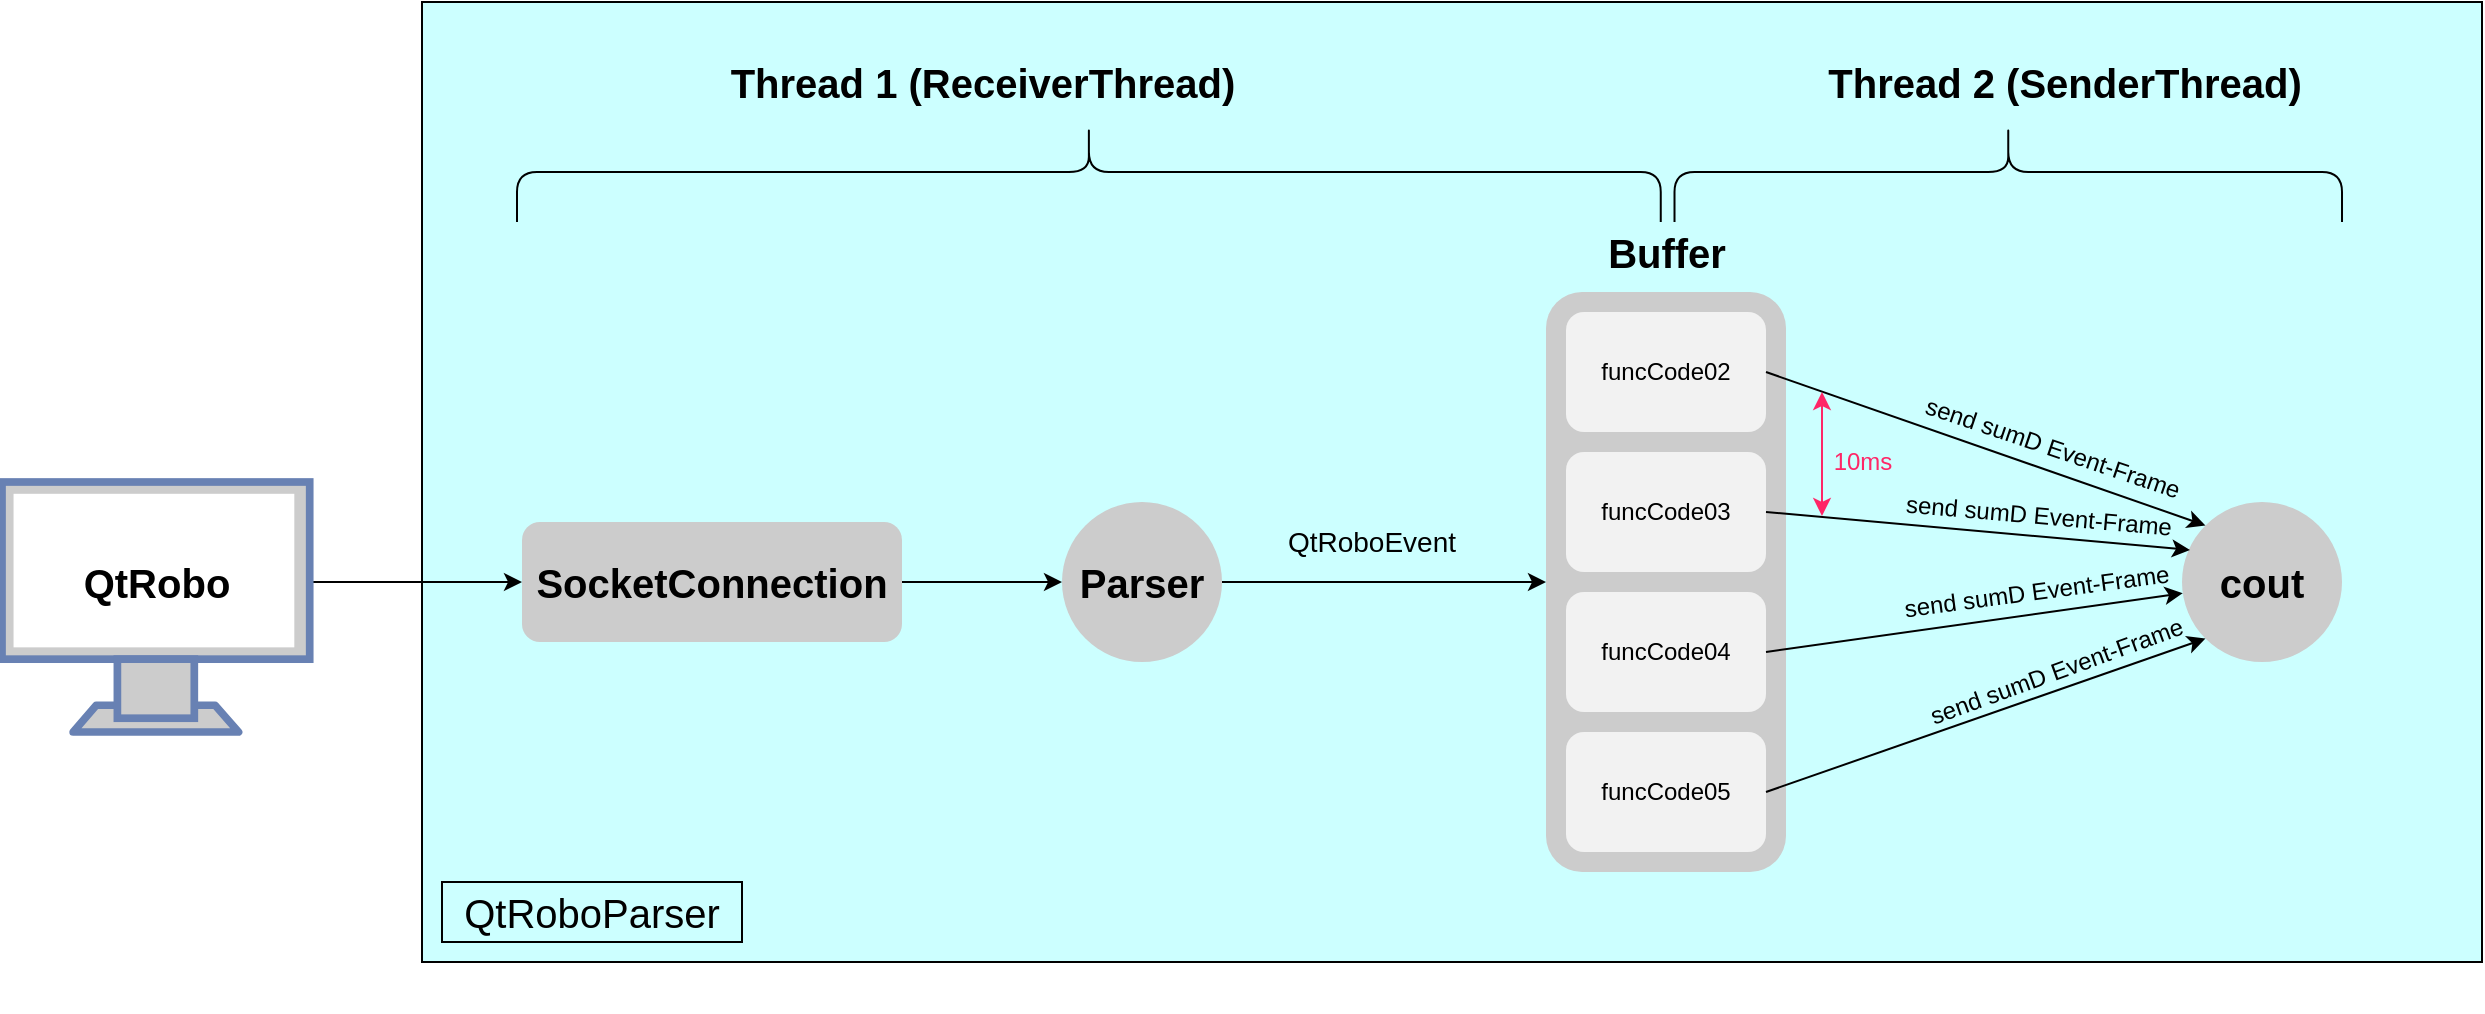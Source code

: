 <mxfile version="16.1.2" type="device" pages="3"><diagram id="GpyqpOE1CiKmcQgcg2QM" name="Applikation"><mxGraphModel dx="3096" dy="1402" grid="1" gridSize="10" guides="1" tooltips="1" connect="1" arrows="1" fold="1" page="1" pageScale="1" pageWidth="827" pageHeight="1169" math="0" shadow="0"><root><mxCell id="0"/><mxCell id="1" parent="0"/><mxCell id="UPy9TtSyv0-ti5ENPkmL-7" value="" style="rounded=0;whiteSpace=wrap;html=1;fontSize=20;fillColor=#CCFFFF;" vertex="1" parent="1"><mxGeometry x="-210" y="100" width="1030" height="480" as="geometry"/></mxCell><mxCell id="ZqQFkzcSY11ek0pKUMkQ-8" value="" style="group" parent="1" vertex="1" connectable="0"><mxGeometry x="352" y="245" width="120" height="360" as="geometry"/></mxCell><mxCell id="ZqQFkzcSY11ek0pKUMkQ-2" value="" style="rounded=1;whiteSpace=wrap;html=1;fontColor=#333333;strokeColor=none;fillColor=#CCCCCC;" parent="ZqQFkzcSY11ek0pKUMkQ-8" vertex="1"><mxGeometry width="120" height="290" as="geometry"/></mxCell><mxCell id="ZqQFkzcSY11ek0pKUMkQ-3" value="funcCode02" style="rounded=1;whiteSpace=wrap;html=1;strokeColor=none;fillColor=#F2F2F2;" parent="ZqQFkzcSY11ek0pKUMkQ-8" vertex="1"><mxGeometry x="10" y="10" width="100" height="60" as="geometry"/></mxCell><mxCell id="ZqQFkzcSY11ek0pKUMkQ-4" value="&lt;span&gt;funcCode03&lt;/span&gt;" style="rounded=1;whiteSpace=wrap;html=1;strokeColor=none;fillColor=#F2F2F2;" parent="ZqQFkzcSY11ek0pKUMkQ-8" vertex="1"><mxGeometry x="10" y="80" width="100" height="60" as="geometry"/></mxCell><mxCell id="ZqQFkzcSY11ek0pKUMkQ-5" value="&lt;span&gt;funcCode04&lt;/span&gt;" style="rounded=1;whiteSpace=wrap;html=1;strokeColor=none;fillColor=#F2F2F2;" parent="ZqQFkzcSY11ek0pKUMkQ-8" vertex="1"><mxGeometry x="10" y="150" width="100" height="60" as="geometry"/></mxCell><mxCell id="ZqQFkzcSY11ek0pKUMkQ-6" value="&lt;span&gt;funcCode05&lt;/span&gt;" style="rounded=1;whiteSpace=wrap;html=1;strokeColor=none;fillColor=#F2F2F2;" parent="ZqQFkzcSY11ek0pKUMkQ-8" vertex="1"><mxGeometry x="10" y="220" width="100" height="60" as="geometry"/></mxCell><mxCell id="ZqQFkzcSY11ek0pKUMkQ-9" value="&lt;b&gt;&lt;font style=&quot;font-size: 20px&quot;&gt;Buffer&lt;/font&gt;&lt;/b&gt;" style="text;html=1;align=center;verticalAlign=middle;resizable=0;points=[];autosize=1;" parent="1" vertex="1"><mxGeometry x="377" y="215" width="70" height="20" as="geometry"/></mxCell><mxCell id="ZqQFkzcSY11ek0pKUMkQ-27" style="edgeStyle=none;rounded=0;orthogonalLoop=1;jettySize=auto;html=1;exitX=1;exitY=0.5;exitDx=0;exitDy=0;entryX=0;entryY=0.5;entryDx=0;entryDy=0;" parent="1" source="ZqQFkzcSY11ek0pKUMkQ-10" target="ZqQFkzcSY11ek0pKUMkQ-2" edge="1"><mxGeometry relative="1" as="geometry"/></mxCell><mxCell id="ZqQFkzcSY11ek0pKUMkQ-10" value="&lt;b&gt;&lt;font style=&quot;font-size: 20px&quot;&gt;Parser&lt;/font&gt;&lt;/b&gt;" style="ellipse;whiteSpace=wrap;html=1;aspect=fixed;strokeColor=none;fillColor=#CCCCCC;" parent="1" vertex="1"><mxGeometry x="110" y="350" width="80" height="80" as="geometry"/></mxCell><mxCell id="ZqQFkzcSY11ek0pKUMkQ-13" style="edgeStyle=orthogonalEdgeStyle;rounded=0;orthogonalLoop=1;jettySize=auto;html=1;exitX=1;exitY=0.5;exitDx=0;exitDy=0;exitPerimeter=0;entryX=0;entryY=0.5;entryDx=0;entryDy=0;" parent="1" source="ZqQFkzcSY11ek0pKUMkQ-11" target="UPy9TtSyv0-ti5ENPkmL-5" edge="1"><mxGeometry relative="1" as="geometry"><Array as="points"><mxPoint x="-170" y="390"/><mxPoint x="-170" y="390"/></Array></mxGeometry></mxCell><mxCell id="ZqQFkzcSY11ek0pKUMkQ-11" value="" style="fontColor=#0066CC;verticalAlign=top;verticalLabelPosition=bottom;labelPosition=center;align=center;html=1;outlineConnect=0;fillColor=#CCCCCC;strokeColor=#6881B3;gradientColor=none;gradientDirection=north;strokeWidth=2;shape=mxgraph.networks.monitor;" parent="1" vertex="1"><mxGeometry x="-420" y="340" width="153.85" height="125" as="geometry"/></mxCell><mxCell id="ZqQFkzcSY11ek0pKUMkQ-12" value="&lt;font style=&quot;font-size: 20px&quot;&gt;&lt;b&gt;QtRobo&lt;/b&gt;&lt;/font&gt;" style="text;html=1;align=center;verticalAlign=middle;resizable=0;points=[];autosize=1;" parent="1" vertex="1"><mxGeometry x="-388.08" y="380" width="90" height="20" as="geometry"/></mxCell><mxCell id="ZqQFkzcSY11ek0pKUMkQ-15" value="&lt;font style=&quot;font-size: 14px&quot;&gt;QtRoboEvent&lt;/font&gt;" style="text;html=1;strokeColor=none;fillColor=none;align=center;verticalAlign=middle;whiteSpace=wrap;rounded=0;" parent="1" vertex="1"><mxGeometry x="220" y="360" width="90" height="20" as="geometry"/></mxCell><mxCell id="ZqQFkzcSY11ek0pKUMkQ-16" value="&lt;b&gt;&lt;font style=&quot;font-size: 20px&quot;&gt;cout&lt;/font&gt;&lt;/b&gt;" style="ellipse;whiteSpace=wrap;html=1;aspect=fixed;strokeColor=none;fillColor=#CCCCCC;" parent="1" vertex="1"><mxGeometry x="670" y="350" width="80" height="80" as="geometry"/></mxCell><mxCell id="ZqQFkzcSY11ek0pKUMkQ-18" style="rounded=0;orthogonalLoop=1;jettySize=auto;html=1;exitX=1;exitY=0.5;exitDx=0;exitDy=0;entryX=0.05;entryY=0.3;entryDx=0;entryDy=0;entryPerimeter=0;" parent="1" source="ZqQFkzcSY11ek0pKUMkQ-4" target="ZqQFkzcSY11ek0pKUMkQ-16" edge="1"><mxGeometry relative="1" as="geometry"/></mxCell><mxCell id="ZqQFkzcSY11ek0pKUMkQ-19" style="edgeStyle=none;rounded=0;orthogonalLoop=1;jettySize=auto;html=1;exitX=1;exitY=0.5;exitDx=0;exitDy=0;" parent="1" source="ZqQFkzcSY11ek0pKUMkQ-5" target="ZqQFkzcSY11ek0pKUMkQ-16" edge="1"><mxGeometry relative="1" as="geometry"/></mxCell><mxCell id="ZqQFkzcSY11ek0pKUMkQ-20" style="edgeStyle=none;rounded=0;orthogonalLoop=1;jettySize=auto;html=1;exitX=1;exitY=0.5;exitDx=0;exitDy=0;entryX=0;entryY=1;entryDx=0;entryDy=0;" parent="1" source="ZqQFkzcSY11ek0pKUMkQ-6" target="ZqQFkzcSY11ek0pKUMkQ-16" edge="1"><mxGeometry relative="1" as="geometry"/></mxCell><mxCell id="ZqQFkzcSY11ek0pKUMkQ-22" style="edgeStyle=none;rounded=0;orthogonalLoop=1;jettySize=auto;html=1;exitX=1;exitY=0.5;exitDx=0;exitDy=0;entryX=0;entryY=0;entryDx=0;entryDy=0;" parent="1" source="ZqQFkzcSY11ek0pKUMkQ-3" target="ZqQFkzcSY11ek0pKUMkQ-16" edge="1"><mxGeometry relative="1" as="geometry"/></mxCell><mxCell id="ZqQFkzcSY11ek0pKUMkQ-23" value="send sumD Event-Frame" style="text;html=1;align=center;verticalAlign=middle;resizable=0;points=[];autosize=1;rotation=18.7;" parent="1" vertex="1"><mxGeometry x="530" y="313" width="150" height="20" as="geometry"/></mxCell><mxCell id="ZqQFkzcSY11ek0pKUMkQ-24" value="send sumD Event-Frame" style="text;html=1;align=center;verticalAlign=middle;resizable=0;points=[];autosize=1;rotation=5;" parent="1" vertex="1"><mxGeometry x="523" y="347" width="150" height="20" as="geometry"/></mxCell><mxCell id="ZqQFkzcSY11ek0pKUMkQ-25" value="send sumD Event-Frame" style="text;html=1;align=center;verticalAlign=middle;resizable=0;points=[];autosize=1;rotation=-7.6;" parent="1" vertex="1"><mxGeometry x="522" y="385" width="150" height="20" as="geometry"/></mxCell><mxCell id="ZqQFkzcSY11ek0pKUMkQ-26" value="send sumD Event-Frame" style="text;html=1;align=center;verticalAlign=middle;resizable=0;points=[];autosize=1;rotation=-20;" parent="1" vertex="1"><mxGeometry x="532" y="425" width="150" height="20" as="geometry"/></mxCell><mxCell id="ZqQFkzcSY11ek0pKUMkQ-35" value="" style="endArrow=classic;startArrow=classic;html=1;strokeColor=#FF2667;" parent="1" edge="1"><mxGeometry width="50" height="50" relative="1" as="geometry"><mxPoint x="490" y="357" as="sourcePoint"/><mxPoint x="490" y="295" as="targetPoint"/></mxGeometry></mxCell><mxCell id="ZqQFkzcSY11ek0pKUMkQ-36" value="&lt;font color=&quot;#ff2667&quot;&gt;10ms&lt;/font&gt;" style="text;html=1;align=center;verticalAlign=middle;resizable=0;points=[];autosize=1;" parent="1" vertex="1"><mxGeometry x="490" y="320" width="40" height="20" as="geometry"/></mxCell><mxCell id="ZqQFkzcSY11ek0pKUMkQ-37" value="" style="shape=curlyBracket;whiteSpace=wrap;html=1;rounded=1;fillColor=#CCCCCC;rotation=90;size=0.5;" parent="1" vertex="1"><mxGeometry x="98.44" y="-100.94" width="50" height="571.88" as="geometry"/></mxCell><mxCell id="ZqQFkzcSY11ek0pKUMkQ-38" value="" style="shape=curlyBracket;whiteSpace=wrap;html=1;rounded=1;fillColor=#CCCCCC;rotation=90;size=0.5;" parent="1" vertex="1"><mxGeometry x="558.13" y="18.13" width="50" height="333.75" as="geometry"/></mxCell><mxCell id="ZqQFkzcSY11ek0pKUMkQ-39" value="&lt;b&gt;&lt;font style=&quot;font-size: 20px&quot;&gt;Thread 1 (ReceiverThread)&lt;/font&gt;&lt;/b&gt;" style="text;html=1;align=center;verticalAlign=middle;resizable=0;points=[];autosize=1;" parent="1" vertex="1"><mxGeometry x="-65" y="130" width="270" height="20" as="geometry"/></mxCell><mxCell id="ZqQFkzcSY11ek0pKUMkQ-40" value="&lt;b&gt;&lt;font style=&quot;font-size: 20px&quot;&gt;Thread 2 (SenderThread)&lt;/font&gt;&lt;/b&gt;" style="text;html=1;align=center;verticalAlign=middle;resizable=0;points=[];autosize=1;" parent="1" vertex="1"><mxGeometry x="486.25" y="130" width="250" height="20" as="geometry"/></mxCell><mxCell id="UPy9TtSyv0-ti5ENPkmL-6" style="edgeStyle=orthogonalEdgeStyle;rounded=0;orthogonalLoop=1;jettySize=auto;html=1;entryX=0;entryY=0.5;entryDx=0;entryDy=0;fontSize=20;" edge="1" parent="1" source="UPy9TtSyv0-ti5ENPkmL-5" target="ZqQFkzcSY11ek0pKUMkQ-10"><mxGeometry relative="1" as="geometry"/></mxCell><mxCell id="UPy9TtSyv0-ti5ENPkmL-5" value="&lt;font style=&quot;font-size: 20px&quot;&gt;&lt;b&gt;SocketConnection&lt;/b&gt;&lt;/font&gt;" style="rounded=1;whiteSpace=wrap;html=1;fillColor=#CCCCCC;strokeColor=none;" vertex="1" parent="1"><mxGeometry x="-160" y="360" width="190" height="60" as="geometry"/></mxCell><mxCell id="UPy9TtSyv0-ti5ENPkmL-8" value="QtRoboParser" style="text;html=1;strokeColor=default;fillColor=none;align=center;verticalAlign=middle;whiteSpace=wrap;rounded=0;fontSize=20;" vertex="1" parent="1"><mxGeometry x="-200" y="540" width="150" height="30" as="geometry"/></mxCell></root></mxGraphModel></diagram><diagram id="9b84P0Zmic0kcSHFBC6Y" name="Buffer Indizes"><mxGraphModel dx="1248" dy="771" grid="1" gridSize="10" guides="1" tooltips="1" connect="1" arrows="1" fold="1" page="1" pageScale="1" pageWidth="827" pageHeight="1169" math="0" shadow="0"><root><mxCell id="QDGRUloOmKOLsGXRgXxx-0"/><mxCell id="QDGRUloOmKOLsGXRgXxx-1" parent="QDGRUloOmKOLsGXRgXxx-0"/><mxCell id="M0dbXhW_CV9tlWp8hWB5-0" value="" style="group" vertex="1" connectable="0" parent="QDGRUloOmKOLsGXRgXxx-1"><mxGeometry x="530" y="370" width="120" height="360" as="geometry"/></mxCell><mxCell id="M0dbXhW_CV9tlWp8hWB5-1" value="" style="rounded=1;whiteSpace=wrap;html=1;fontColor=#333333;strokeColor=none;fillColor=#CCCCCC;" vertex="1" parent="M0dbXhW_CV9tlWp8hWB5-0"><mxGeometry width="120" height="290" as="geometry"/></mxCell><mxCell id="M0dbXhW_CV9tlWp8hWB5-2" value="0&lt;br&gt;...&lt;br&gt;31" style="rounded=1;whiteSpace=wrap;html=1;strokeColor=none;fillColor=#F2F2F2;" vertex="1" parent="M0dbXhW_CV9tlWp8hWB5-0"><mxGeometry x="10" y="10" width="100" height="60" as="geometry"/></mxCell><mxCell id="M0dbXhW_CV9tlWp8hWB5-3" value="&lt;span&gt;0&lt;br&gt;...&lt;br&gt;31&lt;br&gt;&lt;/span&gt;" style="rounded=1;whiteSpace=wrap;html=1;strokeColor=none;fillColor=#F2F2F2;" vertex="1" parent="M0dbXhW_CV9tlWp8hWB5-0"><mxGeometry x="10" y="80" width="100" height="60" as="geometry"/></mxCell><mxCell id="M0dbXhW_CV9tlWp8hWB5-4" value="0&lt;br&gt;...&lt;br&gt;31" style="rounded=1;whiteSpace=wrap;html=1;strokeColor=none;fillColor=#F2F2F2;" vertex="1" parent="M0dbXhW_CV9tlWp8hWB5-0"><mxGeometry x="10" y="150" width="100" height="60" as="geometry"/></mxCell><mxCell id="M0dbXhW_CV9tlWp8hWB5-5" value="0&lt;br&gt;...&lt;br&gt;31" style="rounded=1;whiteSpace=wrap;html=1;strokeColor=none;fillColor=#F2F2F2;" vertex="1" parent="M0dbXhW_CV9tlWp8hWB5-0"><mxGeometry x="10" y="220" width="100" height="60" as="geometry"/></mxCell><mxCell id="M0dbXhW_CV9tlWp8hWB5-6" value="&lt;b&gt;&lt;font style=&quot;font-size: 20px&quot;&gt;Buffer&lt;/font&gt;&lt;/b&gt;" style="text;html=1;align=center;verticalAlign=middle;resizable=0;points=[];autosize=1;" vertex="1" parent="QDGRUloOmKOLsGXRgXxx-1"><mxGeometry x="555" y="340" width="70" height="20" as="geometry"/></mxCell><mxCell id="M0dbXhW_CV9tlWp8hWB5-7" style="edgeStyle=orthogonalEdgeStyle;rounded=0;orthogonalLoop=1;jettySize=auto;html=1;entryX=0;entryY=0.25;entryDx=0;entryDy=0;fontSize=20;" edge="1" parent="QDGRUloOmKOLsGXRgXxx-1" source="M0dbXhW_CV9tlWp8hWB5-8" target="M0dbXhW_CV9tlWp8hWB5-5"><mxGeometry relative="1" as="geometry"><mxPoint x="530" y="575.0" as="targetPoint"/></mxGeometry></mxCell><mxCell id="M0dbXhW_CV9tlWp8hWB5-8" value="QtRoboEvent &lt;br&gt;{type: binary}&lt;br&gt;{channel: 36}" style="text;html=1;strokeColor=default;fillColor=none;align=center;verticalAlign=middle;whiteSpace=wrap;rounded=0;fontSize=20;" vertex="1" parent="QDGRUloOmKOLsGXRgXxx-1"><mxGeometry x="328.44" y="570" width="151.56" height="70" as="geometry"/></mxCell><mxCell id="M0dbXhW_CV9tlWp8hWB5-9" style="edgeStyle=orthogonalEdgeStyle;rounded=0;orthogonalLoop=1;jettySize=auto;html=1;fontSize=20;entryX=0;entryY=0.75;entryDx=0;entryDy=0;" edge="1" parent="QDGRUloOmKOLsGXRgXxx-1" source="M0dbXhW_CV9tlWp8hWB5-10" target="M0dbXhW_CV9tlWp8hWB5-3"><mxGeometry relative="1" as="geometry"><mxPoint x="520" y="450" as="targetPoint"/></mxGeometry></mxCell><mxCell id="M0dbXhW_CV9tlWp8hWB5-10" value="QtRoboEvent &lt;br&gt;{type: prop}&lt;br&gt;{channel: 28}" style="text;html=1;strokeColor=default;fillColor=none;align=center;verticalAlign=middle;whiteSpace=wrap;rounded=0;fontSize=20;" vertex="1" parent="QDGRUloOmKOLsGXRgXxx-1"><mxGeometry x="328.44" y="460" width="151.56" height="70" as="geometry"/></mxCell><mxCell id="M0dbXhW_CV9tlWp8hWB5-11" style="edgeStyle=orthogonalEdgeStyle;rounded=0;orthogonalLoop=1;jettySize=auto;html=1;fontSize=20;" edge="1" parent="QDGRUloOmKOLsGXRgXxx-1" source="M0dbXhW_CV9tlWp8hWB5-12"><mxGeometry relative="1" as="geometry"><mxPoint x="440" y="405" as="targetPoint"/></mxGeometry></mxCell><mxCell id="M0dbXhW_CV9tlWp8hWB5-12" value="QtRoboEvent &lt;br&gt;{type: prop}&lt;br&gt;{channel: 55}" style="text;html=1;strokeColor=default;fillColor=none;align=center;verticalAlign=middle;whiteSpace=wrap;rounded=0;fontSize=20;" vertex="1" parent="QDGRUloOmKOLsGXRgXxx-1"><mxGeometry x="260" y="370" width="151.56" height="70" as="geometry"/></mxCell><mxCell id="M0dbXhW_CV9tlWp8hWB5-13" value="" style="verticalLabelPosition=bottom;verticalAlign=top;html=1;shape=mxgraph.basic.x;fontSize=20;strokeColor=none;fillColor=#CC0000;" vertex="1" parent="QDGRUloOmKOLsGXRgXxx-1"><mxGeometry x="445" y="390" width="35" height="30" as="geometry"/></mxCell></root></mxGraphModel></diagram><diagram id="nnyvxGL01NppRCeKjW2h" name="Klassendiagramm"><mxGraphModel dx="3120" dy="3097" grid="1" gridSize="10" guides="1" tooltips="1" connect="1" arrows="1" fold="1" page="1" pageScale="1" pageWidth="827" pageHeight="1169" math="0" shadow="0"><root><mxCell id="8i-ezxcOwJY8Oeze1DtG-0"/><mxCell id="8i-ezxcOwJY8Oeze1DtG-1" parent="8i-ezxcOwJY8Oeze1DtG-0"/><mxCell id="8i-ezxcOwJY8Oeze1DtG-2" style="edgeStyle=orthogonalEdgeStyle;rounded=0;orthogonalLoop=1;jettySize=auto;html=1;entryX=1;entryY=0.5;entryDx=0;entryDy=0;startArrow=none;startFill=0;endArrow=classic;endFill=1;strokeWidth=1;" edge="1" parent="8i-ezxcOwJY8Oeze1DtG-1" source="8i-ezxcOwJY8Oeze1DtG-6" target="8i-ezxcOwJY8Oeze1DtG-83"><mxGeometry relative="1" as="geometry"/></mxCell><mxCell id="8i-ezxcOwJY8Oeze1DtG-3" style="edgeStyle=orthogonalEdgeStyle;rounded=0;orthogonalLoop=1;jettySize=auto;html=1;exitX=0.25;exitY=0;exitDx=0;exitDy=0;entryX=0.5;entryY=0;entryDx=0;entryDy=0;startArrow=none;startFill=0;endArrow=classic;endFill=1;strokeWidth=1;" edge="1" parent="8i-ezxcOwJY8Oeze1DtG-1" source="8i-ezxcOwJY8Oeze1DtG-6" target="8i-ezxcOwJY8Oeze1DtG-39"><mxGeometry relative="1" as="geometry"/></mxCell><mxCell id="8i-ezxcOwJY8Oeze1DtG-4" style="edgeStyle=orthogonalEdgeStyle;rounded=0;orthogonalLoop=1;jettySize=auto;html=1;entryX=1;entryY=0.5;entryDx=0;entryDy=0;startArrow=none;startFill=0;endArrow=classic;endFill=1;strokeWidth=1;" edge="1" parent="8i-ezxcOwJY8Oeze1DtG-1" source="8i-ezxcOwJY8Oeze1DtG-6" target="8i-ezxcOwJY8Oeze1DtG-27"><mxGeometry relative="1" as="geometry"/></mxCell><mxCell id="8i-ezxcOwJY8Oeze1DtG-5" style="edgeStyle=orthogonalEdgeStyle;rounded=0;orthogonalLoop=1;jettySize=auto;html=1;startArrow=none;startFill=0;endArrow=classic;endFill=1;strokeWidth=1;" edge="1" parent="8i-ezxcOwJY8Oeze1DtG-1" source="8i-ezxcOwJY8Oeze1DtG-6"><mxGeometry relative="1" as="geometry"><mxPoint x="716" y="530.0" as="targetPoint"/><Array as="points"><mxPoint x="1660" y="220"/><mxPoint x="716" y="220"/></Array></mxGeometry></mxCell><mxCell id="8i-ezxcOwJY8Oeze1DtG-6" value="Main" style="swimlane;fontStyle=1;align=center;verticalAlign=top;childLayout=stackLayout;horizontal=1;startSize=26;horizontalStack=0;resizeParent=1;resizeParentMax=0;resizeLast=0;collapsible=1;marginBottom=0;" vertex="1" parent="8i-ezxcOwJY8Oeze1DtG-1"><mxGeometry x="1580" y="350" width="160" height="112" as="geometry"/></mxCell><mxCell id="8i-ezxcOwJY8Oeze1DtG-7" value="notTerminated : bool" style="text;strokeColor=none;fillColor=none;align=left;verticalAlign=top;spacingLeft=4;spacingRight=4;overflow=hidden;rotatable=0;points=[[0,0.5],[1,0.5]];portConstraint=eastwest;" vertex="1" parent="8i-ezxcOwJY8Oeze1DtG-6"><mxGeometry y="26" width="160" height="26" as="geometry"/></mxCell><mxCell id="8i-ezxcOwJY8Oeze1DtG-8" value="" style="line;strokeWidth=1;fillColor=none;align=left;verticalAlign=middle;spacingTop=-1;spacingLeft=3;spacingRight=3;rotatable=0;labelPosition=right;points=[];portConstraint=eastwest;" vertex="1" parent="8i-ezxcOwJY8Oeze1DtG-6"><mxGeometry y="52" width="160" height="8" as="geometry"/></mxCell><mxCell id="8i-ezxcOwJY8Oeze1DtG-9" value="signalHandler() : void" style="text;strokeColor=none;fillColor=none;align=left;verticalAlign=top;spacingLeft=4;spacingRight=4;overflow=hidden;rotatable=0;points=[[0,0.5],[1,0.5]];portConstraint=eastwest;" vertex="1" parent="8i-ezxcOwJY8Oeze1DtG-6"><mxGeometry y="60" width="160" height="26" as="geometry"/></mxCell><mxCell id="8i-ezxcOwJY8Oeze1DtG-10" value="main() : int" style="text;strokeColor=none;fillColor=none;align=left;verticalAlign=top;spacingLeft=4;spacingRight=4;overflow=hidden;rotatable=0;points=[[0,0.5],[1,0.5]];portConstraint=eastwest;" vertex="1" parent="8i-ezxcOwJY8Oeze1DtG-6"><mxGeometry y="86" width="160" height="26" as="geometry"/></mxCell><mxCell id="8i-ezxcOwJY8Oeze1DtG-11" style="edgeStyle=orthogonalEdgeStyle;rounded=0;orthogonalLoop=1;jettySize=auto;html=1;entryX=0.5;entryY=1;entryDx=0;entryDy=0;entryPerimeter=0;startArrow=none;startFill=0;endArrow=diamondThin;endFill=0;strokeWidth=1;" edge="1" parent="8i-ezxcOwJY8Oeze1DtG-1" source="8i-ezxcOwJY8Oeze1DtG-12" target="8i-ezxcOwJY8Oeze1DtG-62"><mxGeometry relative="1" as="geometry"/></mxCell><mxCell id="8i-ezxcOwJY8Oeze1DtG-12" value="Buffer" style="swimlane;fontStyle=1;align=center;verticalAlign=top;childLayout=stackLayout;horizontal=1;startSize=26;horizontalStack=0;resizeParent=1;resizeParentMax=0;resizeLast=0;collapsible=1;marginBottom=0;" vertex="1" parent="8i-ezxcOwJY8Oeze1DtG-1"><mxGeometry x="190" y="860" width="270" height="450" as="geometry"><mxRectangle x="80" y="340" width="80" height="30" as="alternateBounds"/></mxGeometry></mxCell><mxCell id="8i-ezxcOwJY8Oeze1DtG-13" value="" style="line;strokeWidth=1;fillColor=none;align=left;verticalAlign=middle;spacingTop=-1;spacingLeft=3;spacingRight=3;rotatable=0;labelPosition=right;points=[];portConstraint=eastwest;" vertex="1" parent="8i-ezxcOwJY8Oeze1DtG-12"><mxGeometry y="26" width="270" height="8" as="geometry"/></mxCell><mxCell id="8i-ezxcOwJY8Oeze1DtG-14" value="funcCode02() : std::array&lt; uint8_t, 32 &gt;" style="text;strokeColor=none;fillColor=none;align=left;verticalAlign=top;spacingLeft=4;spacingRight=4;overflow=hidden;rotatable=0;points=[[0,0.5],[1,0.5]];portConstraint=eastwest;" vertex="1" parent="8i-ezxcOwJY8Oeze1DtG-12"><mxGeometry y="34" width="270" height="26" as="geometry"/></mxCell><mxCell id="8i-ezxcOwJY8Oeze1DtG-15" value="funcCode03() : std::array&lt; uint8_t, 32 &gt;" style="text;strokeColor=none;fillColor=none;align=left;verticalAlign=top;spacingLeft=4;spacingRight=4;overflow=hidden;rotatable=0;points=[[0,0.5],[1,0.5]];portConstraint=eastwest;" vertex="1" parent="8i-ezxcOwJY8Oeze1DtG-12"><mxGeometry y="60" width="270" height="26" as="geometry"/></mxCell><mxCell id="8i-ezxcOwJY8Oeze1DtG-16" value="funcCode04() : std::array&lt; uint8_t, 32 &gt;" style="text;strokeColor=none;fillColor=none;align=left;verticalAlign=top;spacingLeft=4;spacingRight=4;overflow=hidden;rotatable=0;points=[[0,0.5],[1,0.5]];portConstraint=eastwest;" vertex="1" parent="8i-ezxcOwJY8Oeze1DtG-12"><mxGeometry y="86" width="270" height="26" as="geometry"/></mxCell><mxCell id="8i-ezxcOwJY8Oeze1DtG-17" value="funcCode05() : std::array&lt; uint8_t, 32 &gt;" style="text;strokeColor=none;fillColor=none;align=left;verticalAlign=top;spacingLeft=4;spacingRight=4;overflow=hidden;rotatable=0;points=[[0,0.5],[1,0.5]];portConstraint=eastwest;" vertex="1" parent="8i-ezxcOwJY8Oeze1DtG-12"><mxGeometry y="112" width="270" height="26" as="geometry"/></mxCell><mxCell id="8i-ezxcOwJY8Oeze1DtG-18" value="m_modes() : Modes" style="text;strokeColor=none;fillColor=none;align=left;verticalAlign=top;spacingLeft=4;spacingRight=4;overflow=hidden;rotatable=0;points=[[0,0.5],[1,0.5]];portConstraint=eastwest;" vertex="1" parent="8i-ezxcOwJY8Oeze1DtG-12"><mxGeometry y="138" width="270" height="26" as="geometry"/></mxCell><mxCell id="8i-ezxcOwJY8Oeze1DtG-19" value="mutex_func02() : std::mutex" style="text;strokeColor=none;fillColor=none;align=left;verticalAlign=top;spacingLeft=4;spacingRight=4;overflow=hidden;rotatable=0;points=[[0,0.5],[1,0.5]];portConstraint=eastwest;" vertex="1" parent="8i-ezxcOwJY8Oeze1DtG-12"><mxGeometry y="164" width="270" height="26" as="geometry"/></mxCell><mxCell id="8i-ezxcOwJY8Oeze1DtG-20" value="mutex_func03() : std::mutex" style="text;strokeColor=none;fillColor=none;align=left;verticalAlign=top;spacingLeft=4;spacingRight=4;overflow=hidden;rotatable=0;points=[[0,0.5],[1,0.5]];portConstraint=eastwest;" vertex="1" parent="8i-ezxcOwJY8Oeze1DtG-12"><mxGeometry y="190" width="270" height="26" as="geometry"/></mxCell><mxCell id="8i-ezxcOwJY8Oeze1DtG-21" value="mutex_func04() : std::mutex" style="text;strokeColor=none;fillColor=none;align=left;verticalAlign=top;spacingLeft=4;spacingRight=4;overflow=hidden;rotatable=0;points=[[0,0.5],[1,0.5]];portConstraint=eastwest;" vertex="1" parent="8i-ezxcOwJY8Oeze1DtG-12"><mxGeometry y="216" width="270" height="26" as="geometry"/></mxCell><mxCell id="8i-ezxcOwJY8Oeze1DtG-22" value="mutex_func05() : std::mutex" style="text;strokeColor=none;fillColor=none;align=left;verticalAlign=top;spacingLeft=4;spacingRight=4;overflow=hidden;rotatable=0;points=[[0,0.5],[1,0.5]];portConstraint=eastwest;" vertex="1" parent="8i-ezxcOwJY8Oeze1DtG-12"><mxGeometry y="242" width="270" height="26" as="geometry"/></mxCell><mxCell id="8i-ezxcOwJY8Oeze1DtG-23" value="mutex_modes() : std::mutex" style="text;strokeColor=none;fillColor=none;align=left;verticalAlign=top;spacingLeft=4;spacingRight=4;overflow=hidden;rotatable=0;points=[[0,0.5],[1,0.5]];portConstraint=eastwest;" vertex="1" parent="8i-ezxcOwJY8Oeze1DtG-12"><mxGeometry y="268" width="270" height="26" as="geometry"/></mxCell><mxCell id="8i-ezxcOwJY8Oeze1DtG-24" value="functionCode02() : const std::array&lt; uint8_t, 32 &gt;" style="text;strokeColor=none;fillColor=none;align=left;verticalAlign=top;spacingLeft=4;spacingRight=4;overflow=hidden;rotatable=0;points=[[0,0.5],[1,0.5]];portConstraint=eastwest;" vertex="1" parent="8i-ezxcOwJY8Oeze1DtG-12"><mxGeometry y="294" width="270" height="26" as="geometry"/></mxCell><mxCell id="8i-ezxcOwJY8Oeze1DtG-25" value="functionCode03() : const std::array&lt; uint8_t, 32 &gt;" style="text;strokeColor=none;fillColor=none;align=left;verticalAlign=top;spacingLeft=4;spacingRight=4;overflow=hidden;rotatable=0;points=[[0,0.5],[1,0.5]];portConstraint=eastwest;" vertex="1" parent="8i-ezxcOwJY8Oeze1DtG-12"><mxGeometry y="320" width="270" height="26" as="geometry"/></mxCell><mxCell id="8i-ezxcOwJY8Oeze1DtG-26" value="functionCode04() : const std::array&lt; uint8_t, 32 &gt;" style="text;strokeColor=none;fillColor=none;align=left;verticalAlign=top;spacingLeft=4;spacingRight=4;overflow=hidden;rotatable=0;points=[[0,0.5],[1,0.5]];portConstraint=eastwest;" vertex="1" parent="8i-ezxcOwJY8Oeze1DtG-12"><mxGeometry y="346" width="270" height="26" as="geometry"/></mxCell><mxCell id="8i-ezxcOwJY8Oeze1DtG-27" value="functionCode05() : const std::array&lt; uint8_t, 32 &gt;" style="text;strokeColor=none;fillColor=none;align=left;verticalAlign=top;spacingLeft=4;spacingRight=4;overflow=hidden;rotatable=0;points=[[0,0.5],[1,0.5]];portConstraint=eastwest;" vertex="1" parent="8i-ezxcOwJY8Oeze1DtG-12"><mxGeometry y="372" width="270" height="26" as="geometry"/></mxCell><mxCell id="8i-ezxcOwJY8Oeze1DtG-28" value="modes() : const Modes" style="text;strokeColor=none;fillColor=none;align=left;verticalAlign=top;spacingLeft=4;spacingRight=4;overflow=hidden;rotatable=0;points=[[0,0.5],[1,0.5]];portConstraint=eastwest;" vertex="1" parent="8i-ezxcOwJY8Oeze1DtG-12"><mxGeometry y="398" width="270" height="26" as="geometry"/></mxCell><mxCell id="8i-ezxcOwJY8Oeze1DtG-29" value="reactToQtRoboEvent(event : QtRoboEvent)" style="text;strokeColor=none;fillColor=none;align=left;verticalAlign=top;spacingLeft=4;spacingRight=4;overflow=hidden;rotatable=0;points=[[0,0.5],[1,0.5]];portConstraint=eastwest;" vertex="1" parent="8i-ezxcOwJY8Oeze1DtG-12"><mxGeometry y="424" width="270" height="26" as="geometry"/></mxCell><mxCell id="8i-ezxcOwJY8Oeze1DtG-30" value="Crc" style="swimlane;fontStyle=1;align=center;verticalAlign=top;childLayout=stackLayout;horizontal=1;startSize=26;horizontalStack=0;resizeParent=1;resizeParentMax=0;resizeLast=0;collapsible=1;marginBottom=0;" vertex="1" parent="8i-ezxcOwJY8Oeze1DtG-1"><mxGeometry x="304" y="-86" width="220" height="190" as="geometry"/></mxCell><mxCell id="8i-ezxcOwJY8Oeze1DtG-31" value="+ field: type" style="text;strokeColor=none;fillColor=none;align=left;verticalAlign=top;spacingLeft=4;spacingRight=4;overflow=hidden;rotatable=0;points=[[0,0.5],[1,0.5]];portConstraint=eastwest;" vertex="1" parent="8i-ezxcOwJY8Oeze1DtG-30"><mxGeometry y="26" width="220" height="26" as="geometry"/></mxCell><mxCell id="8i-ezxcOwJY8Oeze1DtG-32" value="" style="line;strokeWidth=1;fillColor=none;align=left;verticalAlign=middle;spacingTop=-1;spacingLeft=3;spacingRight=3;rotatable=0;labelPosition=right;points=[];portConstraint=eastwest;" vertex="1" parent="8i-ezxcOwJY8Oeze1DtG-30"><mxGeometry y="52" width="220" height="8" as="geometry"/></mxCell><mxCell id="8i-ezxcOwJY8Oeze1DtG-33" value="crc16() : uint16_t" style="text;strokeColor=none;fillColor=none;align=left;verticalAlign=top;spacingLeft=4;spacingRight=4;overflow=hidden;rotatable=0;points=[[0,0.5],[1,0.5]];portConstraint=eastwest;" vertex="1" parent="8i-ezxcOwJY8Oeze1DtG-30"><mxGeometry y="60" width="220" height="26" as="geometry"/></mxCell><mxCell id="8i-ezxcOwJY8Oeze1DtG-34" value="Crc(start : uint16_t&amp;)" style="text;strokeColor=none;fillColor=none;align=left;verticalAlign=top;spacingLeft=4;spacingRight=4;overflow=hidden;rotatable=0;points=[[0,0.5],[1,0.5]];portConstraint=eastwest;" vertex="1" parent="8i-ezxcOwJY8Oeze1DtG-30"><mxGeometry y="86" width="220" height="26" as="geometry"/></mxCell><mxCell id="8i-ezxcOwJY8Oeze1DtG-35" value="highByte() : uint8_t" style="text;strokeColor=none;fillColor=none;align=left;verticalAlign=top;spacingLeft=4;spacingRight=4;overflow=hidden;rotatable=0;points=[[0,0.5],[1,0.5]];portConstraint=eastwest;" vertex="1" parent="8i-ezxcOwJY8Oeze1DtG-30"><mxGeometry y="112" width="220" height="26" as="geometry"/></mxCell><mxCell id="8i-ezxcOwJY8Oeze1DtG-36" value="lowByte() : uint8_t" style="text;strokeColor=none;fillColor=none;align=left;verticalAlign=top;spacingLeft=4;spacingRight=4;overflow=hidden;rotatable=0;points=[[0,0.5],[1,0.5]];portConstraint=eastwest;" vertex="1" parent="8i-ezxcOwJY8Oeze1DtG-30"><mxGeometry y="138" width="220" height="26" as="geometry"/></mxCell><mxCell id="8i-ezxcOwJY8Oeze1DtG-37" value="operator +=(rhs : const uint8_t&amp;) : Crc&amp;" style="text;strokeColor=none;fillColor=none;align=left;verticalAlign=top;spacingLeft=4;spacingRight=4;overflow=hidden;rotatable=0;points=[[0,0.5],[1,0.5]];portConstraint=eastwest;" vertex="1" parent="8i-ezxcOwJY8Oeze1DtG-30"><mxGeometry y="164" width="220" height="26" as="geometry"/></mxCell><mxCell id="8i-ezxcOwJY8Oeze1DtG-38" style="edgeStyle=orthogonalEdgeStyle;rounded=0;orthogonalLoop=1;jettySize=auto;html=1;entryX=0.5;entryY=0;entryDx=0;entryDy=0;startArrow=none;startFill=0;endArrow=diamondThin;endFill=0;strokeWidth=1;" edge="1" parent="8i-ezxcOwJY8Oeze1DtG-1" source="8i-ezxcOwJY8Oeze1DtG-39" target="8i-ezxcOwJY8Oeze1DtG-55"><mxGeometry relative="1" as="geometry"/></mxCell><mxCell id="8i-ezxcOwJY8Oeze1DtG-39" value="Parser" style="swimlane;fontStyle=1;align=center;verticalAlign=top;childLayout=stackLayout;horizontal=1;startSize=26;horizontalStack=0;resizeParent=1;resizeParentMax=0;resizeLast=0;collapsible=1;marginBottom=0;" vertex="1" parent="8i-ezxcOwJY8Oeze1DtG-1"><mxGeometry x="285" y="290" width="390" height="138" as="geometry"/></mxCell><mxCell id="8i-ezxcOwJY8Oeze1DtG-40" value="m_Config : ParserConfig" style="text;strokeColor=none;fillColor=none;align=left;verticalAlign=top;spacingLeft=4;spacingRight=4;overflow=hidden;rotatable=0;points=[[0,0.5],[1,0.5]];portConstraint=eastwest;" vertex="1" parent="8i-ezxcOwJY8Oeze1DtG-39"><mxGeometry y="26" width="390" height="26" as="geometry"/></mxCell><mxCell id="8i-ezxcOwJY8Oeze1DtG-41" value="" style="line;strokeWidth=1;fillColor=none;align=left;verticalAlign=middle;spacingTop=-1;spacingLeft=3;spacingRight=3;rotatable=0;labelPosition=right;points=[];portConstraint=eastwest;" vertex="1" parent="8i-ezxcOwJY8Oeze1DtG-39"><mxGeometry y="52" width="390" height="8" as="geometry"/></mxCell><mxCell id="8i-ezxcOwJY8Oeze1DtG-42" value="Parser(config : const ParserConfig&amp;)" style="text;strokeColor=none;fillColor=none;align=left;verticalAlign=top;spacingLeft=4;spacingRight=4;overflow=hidden;rotatable=0;points=[[0,0.5],[1,0.5]];portConstraint=eastwest;" vertex="1" parent="8i-ezxcOwJY8Oeze1DtG-39"><mxGeometry y="60" width="390" height="26" as="geometry"/></mxCell><mxCell id="8i-ezxcOwJY8Oeze1DtG-43" value="parseToQtRoboEvent(buffer : std::array&lt; char, 256 &gt;&amp;) : QtRoboEvent" style="text;strokeColor=none;fillColor=none;align=left;verticalAlign=top;spacingLeft=4;spacingRight=4;overflow=hidden;rotatable=0;points=[[0,0.5],[1,0.5]];portConstraint=eastwest;" vertex="1" parent="8i-ezxcOwJY8Oeze1DtG-39"><mxGeometry y="86" width="390" height="26" as="geometry"/></mxCell><mxCell id="8i-ezxcOwJY8Oeze1DtG-44" value="crc16(crc : uint16_t, value : uint8_t) : uint16_t" style="text;strokeColor=none;fillColor=none;align=left;verticalAlign=top;spacingLeft=4;spacingRight=4;overflow=hidden;rotatable=0;points=[[0,0.5],[1,0.5]];portConstraint=eastwest;" vertex="1" parent="8i-ezxcOwJY8Oeze1DtG-39"><mxGeometry y="112" width="390" height="26" as="geometry"/></mxCell><mxCell id="8i-ezxcOwJY8Oeze1DtG-45" value="QtRoboEvent" style="swimlane;fontStyle=1;align=center;verticalAlign=top;childLayout=stackLayout;horizontal=1;startSize=26;horizontalStack=0;resizeParent=1;resizeParentMax=0;resizeLast=0;collapsible=1;marginBottom=0;" vertex="1" parent="8i-ezxcOwJY8Oeze1DtG-1"><mxGeometry x="650" y="-86" width="430" height="216" as="geometry"/></mxCell><mxCell id="8i-ezxcOwJY8Oeze1DtG-46" value="mEventChannel : uint8_t" style="text;strokeColor=none;fillColor=none;align=left;verticalAlign=top;spacingLeft=4;spacingRight=4;overflow=hidden;rotatable=0;points=[[0,0.5],[1,0.5]];portConstraint=eastwest;" vertex="1" parent="8i-ezxcOwJY8Oeze1DtG-45"><mxGeometry y="26" width="430" height="26" as="geometry"/></mxCell><mxCell id="8i-ezxcOwJY8Oeze1DtG-47" value="mEventValue : uint8_t" style="text;strokeColor=none;fillColor=none;align=left;verticalAlign=top;spacingLeft=4;spacingRight=4;overflow=hidden;rotatable=0;points=[[0,0.5],[1,0.5]];portConstraint=eastwest;" vertex="1" parent="8i-ezxcOwJY8Oeze1DtG-45"><mxGeometry y="52" width="430" height="26" as="geometry"/></mxCell><mxCell id="8i-ezxcOwJY8Oeze1DtG-48" value="mEventType : QtRoboEventType" style="text;strokeColor=none;fillColor=none;align=left;verticalAlign=top;spacingLeft=4;spacingRight=4;overflow=hidden;rotatable=0;points=[[0,0.5],[1,0.5]];portConstraint=eastwest;" vertex="1" parent="8i-ezxcOwJY8Oeze1DtG-45"><mxGeometry y="78" width="430" height="26" as="geometry"/></mxCell><mxCell id="8i-ezxcOwJY8Oeze1DtG-49" value="" style="line;strokeWidth=1;fillColor=none;align=left;verticalAlign=middle;spacingTop=-1;spacingLeft=3;spacingRight=3;rotatable=0;labelPosition=right;points=[];portConstraint=eastwest;" vertex="1" parent="8i-ezxcOwJY8Oeze1DtG-45"><mxGeometry y="104" width="430" height="8" as="geometry"/></mxCell><mxCell id="8i-ezxcOwJY8Oeze1DtG-50" value="QtRoboEvent(channel : uint8_t, value : uint8_t, eventType : QtRoboEventType)" style="text;strokeColor=none;fillColor=none;align=left;verticalAlign=top;spacingLeft=4;spacingRight=4;overflow=hidden;rotatable=0;points=[[0,0.5],[1,0.5]];portConstraint=eastwest;" vertex="1" parent="8i-ezxcOwJY8Oeze1DtG-45"><mxGeometry y="112" width="430" height="26" as="geometry"/></mxCell><mxCell id="8i-ezxcOwJY8Oeze1DtG-51" value="eventChannel() : uint8_t" style="text;strokeColor=none;fillColor=none;align=left;verticalAlign=top;spacingLeft=4;spacingRight=4;overflow=hidden;rotatable=0;points=[[0,0.5],[1,0.5]];portConstraint=eastwest;" vertex="1" parent="8i-ezxcOwJY8Oeze1DtG-45"><mxGeometry y="138" width="430" height="26" as="geometry"/></mxCell><mxCell id="8i-ezxcOwJY8Oeze1DtG-52" value="eventValue() : uint8_t" style="text;strokeColor=none;fillColor=none;align=left;verticalAlign=top;spacingLeft=4;spacingRight=4;overflow=hidden;rotatable=0;points=[[0,0.5],[1,0.5]];portConstraint=eastwest;" vertex="1" parent="8i-ezxcOwJY8Oeze1DtG-45"><mxGeometry y="164" width="430" height="26" as="geometry"/></mxCell><mxCell id="8i-ezxcOwJY8Oeze1DtG-53" value="eventType() : QtRoboEventType" style="text;strokeColor=none;fillColor=none;align=left;verticalAlign=top;spacingLeft=4;spacingRight=4;overflow=hidden;rotatable=0;points=[[0,0.5],[1,0.5]];portConstraint=eastwest;" vertex="1" parent="8i-ezxcOwJY8Oeze1DtG-45"><mxGeometry y="190" width="430" height="26" as="geometry"/></mxCell><mxCell id="8i-ezxcOwJY8Oeze1DtG-54" style="edgeStyle=orthogonalEdgeStyle;rounded=0;orthogonalLoop=1;jettySize=auto;html=1;entryX=0.42;entryY=1.038;entryDx=0;entryDy=0;entryPerimeter=0;startArrow=none;startFill=0;endArrow=classic;endFill=1;strokeWidth=1;" edge="1" parent="8i-ezxcOwJY8Oeze1DtG-1" source="8i-ezxcOwJY8Oeze1DtG-55" target="8i-ezxcOwJY8Oeze1DtG-53"><mxGeometry relative="1" as="geometry"><Array as="points"><mxPoint x="130" y="625"/><mxPoint x="130" y="190"/><mxPoint x="831" y="190"/></Array></mxGeometry></mxCell><mxCell id="8i-ezxcOwJY8Oeze1DtG-55" value="ReceiverThread" style="swimlane;fontStyle=1;align=center;verticalAlign=top;childLayout=stackLayout;horizontal=1;startSize=26;horizontalStack=0;resizeParent=1;resizeParentMax=0;resizeLast=0;collapsible=1;marginBottom=0;" vertex="1" parent="8i-ezxcOwJY8Oeze1DtG-1"><mxGeometry x="170" y="530" width="620" height="190" as="geometry"/></mxCell><mxCell id="8i-ezxcOwJY8Oeze1DtG-56" value="m_SocketConnection : SocketConnection&amp;" style="text;strokeColor=none;fillColor=none;align=left;verticalAlign=top;spacingLeft=4;spacingRight=4;overflow=hidden;rotatable=0;points=[[0,0.5],[1,0.5]];portConstraint=eastwest;" vertex="1" parent="8i-ezxcOwJY8Oeze1DtG-55"><mxGeometry y="26" width="620" height="26" as="geometry"/></mxCell><mxCell id="8i-ezxcOwJY8Oeze1DtG-57" value="m_Parser : Parser&amp;" style="text;strokeColor=none;fillColor=none;align=left;verticalAlign=top;spacingLeft=4;spacingRight=4;overflow=hidden;rotatable=0;points=[[0,0.5],[1,0.5]];portConstraint=eastwest;" vertex="1" parent="8i-ezxcOwJY8Oeze1DtG-55"><mxGeometry y="52" width="620" height="26" as="geometry"/></mxCell><mxCell id="8i-ezxcOwJY8Oeze1DtG-58" value="m_Buffer : Buffer&amp;" style="text;strokeColor=none;fillColor=none;align=left;verticalAlign=top;spacingLeft=4;spacingRight=4;overflow=hidden;rotatable=0;points=[[0,0.5],[1,0.5]];portConstraint=eastwest;" vertex="1" parent="8i-ezxcOwJY8Oeze1DtG-55"><mxGeometry y="78" width="620" height="26" as="geometry"/></mxCell><mxCell id="8i-ezxcOwJY8Oeze1DtG-59" value="m_NotTerminated : bool&amp;" style="text;strokeColor=none;fillColor=none;align=left;verticalAlign=top;spacingLeft=4;spacingRight=4;overflow=hidden;rotatable=0;points=[[0,0.5],[1,0.5]];portConstraint=eastwest;" vertex="1" parent="8i-ezxcOwJY8Oeze1DtG-55"><mxGeometry y="104" width="620" height="26" as="geometry"/></mxCell><mxCell id="8i-ezxcOwJY8Oeze1DtG-60" value="" style="line;strokeWidth=1;fillColor=none;align=left;verticalAlign=middle;spacingTop=-1;spacingLeft=3;spacingRight=3;rotatable=0;labelPosition=right;points=[];portConstraint=eastwest;" vertex="1" parent="8i-ezxcOwJY8Oeze1DtG-55"><mxGeometry y="130" width="620" height="8" as="geometry"/></mxCell><mxCell id="8i-ezxcOwJY8Oeze1DtG-61" value="ReceiverThread(socketConnection : SocketConnection&amp;, parser : Parser&amp;, buffer : Buffer&amp;, notTerminated : bool&amp;)" style="text;strokeColor=none;fillColor=none;align=left;verticalAlign=top;spacingLeft=4;spacingRight=4;overflow=hidden;rotatable=0;points=[[0,0.5],[1,0.5]];portConstraint=eastwest;" vertex="1" parent="8i-ezxcOwJY8Oeze1DtG-55"><mxGeometry y="138" width="620" height="26" as="geometry"/></mxCell><mxCell id="8i-ezxcOwJY8Oeze1DtG-62" value="operator ( )() : ReceiverThread" style="text;strokeColor=none;fillColor=none;align=left;verticalAlign=top;spacingLeft=4;spacingRight=4;overflow=hidden;rotatable=0;points=[[0,0.5],[1,0.5]];portConstraint=eastwest;" vertex="1" parent="8i-ezxcOwJY8Oeze1DtG-55"><mxGeometry y="164" width="620" height="26" as="geometry"/></mxCell><mxCell id="8i-ezxcOwJY8Oeze1DtG-63" style="edgeStyle=orthogonalEdgeStyle;rounded=0;orthogonalLoop=1;jettySize=auto;html=1;entryX=0.5;entryY=0;entryDx=0;entryDy=0;startArrow=none;startFill=0;endArrow=classic;endFill=1;strokeWidth=1;" edge="1" parent="8i-ezxcOwJY8Oeze1DtG-1" source="8i-ezxcOwJY8Oeze1DtG-64" target="8i-ezxcOwJY8Oeze1DtG-30"><mxGeometry relative="1" as="geometry"><Array as="points"><mxPoint x="1490" y="-160"/><mxPoint x="414" y="-160"/></Array></mxGeometry></mxCell><mxCell id="8i-ezxcOwJY8Oeze1DtG-64" value="Sender" style="swimlane;fontStyle=1;align=center;verticalAlign=top;childLayout=stackLayout;horizontal=1;startSize=26;horizontalStack=0;resizeParent=1;resizeParentMax=0;resizeLast=0;collapsible=1;marginBottom=0;" vertex="1" parent="8i-ezxcOwJY8Oeze1DtG-1"><mxGeometry x="1150" y="-86" width="680" height="164" as="geometry"/></mxCell><mxCell id="8i-ezxcOwJY8Oeze1DtG-65" value="" style="line;strokeWidth=1;fillColor=none;align=left;verticalAlign=middle;spacingTop=-1;spacingLeft=3;spacingRight=3;rotatable=0;labelPosition=right;points=[];portConstraint=eastwest;" vertex="1" parent="8i-ezxcOwJY8Oeze1DtG-64"><mxGeometry y="26" width="680" height="8" as="geometry"/></mxCell><mxCell id="8i-ezxcOwJY8Oeze1DtG-66" value="Sender()" style="text;strokeColor=none;fillColor=none;align=left;verticalAlign=top;spacingLeft=4;spacingRight=4;overflow=hidden;rotatable=0;points=[[0,0.5],[1,0.5]];portConstraint=eastwest;" vertex="1" parent="8i-ezxcOwJY8Oeze1DtG-64"><mxGeometry y="34" width="680" height="26" as="geometry"/></mxCell><mxCell id="8i-ezxcOwJY8Oeze1DtG-67" value="Sender(orig : Sender&amp;)" style="text;strokeColor=none;fillColor=none;align=left;verticalAlign=top;spacingLeft=4;spacingRight=4;overflow=hidden;rotatable=0;points=[[0,0.5],[1,0.5]];portConstraint=eastwest;" vertex="1" parent="8i-ezxcOwJY8Oeze1DtG-64"><mxGeometry y="60" width="680" height="26" as="geometry"/></mxCell><mxCell id="8i-ezxcOwJY8Oeze1DtG-68" value="operator =(orig : Sender&amp;) : Sender&amp;" style="text;strokeColor=none;fillColor=none;align=left;verticalAlign=top;spacingLeft=4;spacingRight=4;overflow=hidden;rotatable=0;points=[[0,0.5],[1,0.5]];portConstraint=eastwest;" vertex="1" parent="8i-ezxcOwJY8Oeze1DtG-64"><mxGeometry y="86" width="680" height="26" as="geometry"/></mxCell><mxCell id="8i-ezxcOwJY8Oeze1DtG-69" value="send(buffer : const std::array&lt; uint8_t, 41 &gt;)" style="text;strokeColor=none;fillColor=none;align=left;verticalAlign=top;spacingLeft=4;spacingRight=4;overflow=hidden;rotatable=0;points=[[0,0.5],[1,0.5]];portConstraint=eastwest;" vertex="1" parent="8i-ezxcOwJY8Oeze1DtG-64"><mxGeometry y="112" width="680" height="26" as="geometry"/></mxCell><mxCell id="8i-ezxcOwJY8Oeze1DtG-70" value="parseToSumd(data : const std::array&lt; uint8_t, 32 &gt;&amp;, modes : const Modes&amp;, functionCode : uint8_t) : std::array&lt; uint8_t, 41 &gt;" style="text;strokeColor=none;fillColor=none;align=left;verticalAlign=top;spacingLeft=4;spacingRight=4;overflow=hidden;rotatable=0;points=[[0,0.5],[1,0.5]];portConstraint=eastwest;" vertex="1" parent="8i-ezxcOwJY8Oeze1DtG-64"><mxGeometry y="138" width="680" height="26" as="geometry"/></mxCell><mxCell id="8i-ezxcOwJY8Oeze1DtG-71" value="SenderThread" style="swimlane;fontStyle=1;align=center;verticalAlign=top;childLayout=stackLayout;horizontal=1;startSize=26;horizontalStack=0;resizeParent=1;resizeParentMax=0;resizeLast=0;collapsible=1;marginBottom=0;" vertex="1" parent="8i-ezxcOwJY8Oeze1DtG-1"><mxGeometry x="760" y="990" width="520" height="164" as="geometry"/></mxCell><mxCell id="8i-ezxcOwJY8Oeze1DtG-72" value="mSocketConnection : SocketConnection&amp;" style="text;strokeColor=none;fillColor=none;align=left;verticalAlign=top;spacingLeft=4;spacingRight=4;overflow=hidden;rotatable=0;points=[[0,0.5],[1,0.5]];portConstraint=eastwest;" vertex="1" parent="8i-ezxcOwJY8Oeze1DtG-71"><mxGeometry y="26" width="520" height="26" as="geometry"/></mxCell><mxCell id="8i-ezxcOwJY8Oeze1DtG-73" value="mBuffer : Buffer&amp;" style="text;strokeColor=none;fillColor=none;align=left;verticalAlign=top;spacingLeft=4;spacingRight=4;overflow=hidden;rotatable=0;points=[[0,0.5],[1,0.5]];portConstraint=eastwest;" vertex="1" parent="8i-ezxcOwJY8Oeze1DtG-71"><mxGeometry y="52" width="520" height="26" as="geometry"/></mxCell><mxCell id="8i-ezxcOwJY8Oeze1DtG-74" value="m_NotTerminated : bool&amp;" style="text;strokeColor=none;fillColor=none;align=left;verticalAlign=top;spacingLeft=4;spacingRight=4;overflow=hidden;rotatable=0;points=[[0,0.5],[1,0.5]];portConstraint=eastwest;" vertex="1" parent="8i-ezxcOwJY8Oeze1DtG-71"><mxGeometry y="78" width="520" height="26" as="geometry"/></mxCell><mxCell id="8i-ezxcOwJY8Oeze1DtG-75" value="" style="line;strokeWidth=1;fillColor=none;align=left;verticalAlign=middle;spacingTop=-1;spacingLeft=3;spacingRight=3;rotatable=0;labelPosition=right;points=[];portConstraint=eastwest;" vertex="1" parent="8i-ezxcOwJY8Oeze1DtG-71"><mxGeometry y="104" width="520" height="8" as="geometry"/></mxCell><mxCell id="8i-ezxcOwJY8Oeze1DtG-76" value="SenderThread(socketConnection : SocketConnection&amp;, buffer : Buffer&amp;, notTerminated : bool&amp;)" style="text;strokeColor=none;fillColor=none;align=left;verticalAlign=top;spacingLeft=4;spacingRight=4;overflow=hidden;rotatable=0;points=[[0,0.5],[1,0.5]];portConstraint=eastwest;" vertex="1" parent="8i-ezxcOwJY8Oeze1DtG-71"><mxGeometry y="112" width="520" height="26" as="geometry"/></mxCell><mxCell id="8i-ezxcOwJY8Oeze1DtG-77" value="operator ( )() : SenderThread" style="text;strokeColor=none;fillColor=none;align=left;verticalAlign=top;spacingLeft=4;spacingRight=4;overflow=hidden;rotatable=0;points=[[0,0.5],[1,0.5]];portConstraint=eastwest;" vertex="1" parent="8i-ezxcOwJY8Oeze1DtG-71"><mxGeometry y="138" width="520" height="26" as="geometry"/></mxCell><mxCell id="8i-ezxcOwJY8Oeze1DtG-78" style="edgeStyle=orthogonalEdgeStyle;rounded=0;orthogonalLoop=1;jettySize=auto;html=1;entryX=0.5;entryY=0;entryDx=0;entryDy=0;startArrow=none;startFill=0;endArrow=diamondThin;endFill=0;strokeWidth=1;" edge="1" parent="8i-ezxcOwJY8Oeze1DtG-1" source="8i-ezxcOwJY8Oeze1DtG-79" target="8i-ezxcOwJY8Oeze1DtG-71"><mxGeometry relative="1" as="geometry"/></mxCell><mxCell id="8i-ezxcOwJY8Oeze1DtG-79" value="SocketConnection" style="swimlane;fontStyle=1;align=center;verticalAlign=top;childLayout=stackLayout;horizontal=1;startSize=26;horizontalStack=0;resizeParent=1;resizeParentMax=0;resizeLast=0;collapsible=1;marginBottom=0;" vertex="1" parent="8i-ezxcOwJY8Oeze1DtG-1"><mxGeometry x="1000" y="290" width="400" height="398" as="geometry"/></mxCell><mxCell id="8i-ezxcOwJY8Oeze1DtG-80" value="m_connected : bool" style="text;strokeColor=none;fillColor=none;align=left;verticalAlign=top;spacingLeft=4;spacingRight=4;overflow=hidden;rotatable=0;points=[[0,0.5],[1,0.5]];portConstraint=eastwest;" vertex="1" parent="8i-ezxcOwJY8Oeze1DtG-79"><mxGeometry y="26" width="400" height="26" as="geometry"/></mxCell><mxCell id="8i-ezxcOwJY8Oeze1DtG-81" value="SOCK_PATH : const char*" style="text;strokeColor=none;fillColor=none;align=left;verticalAlign=top;spacingLeft=4;spacingRight=4;overflow=hidden;rotatable=0;points=[[0,0.5],[1,0.5]];portConstraint=eastwest;" vertex="1" parent="8i-ezxcOwJY8Oeze1DtG-79"><mxGeometry y="52" width="400" height="26" as="geometry"/></mxCell><mxCell id="8i-ezxcOwJY8Oeze1DtG-82" value="m_socket : int" style="text;strokeColor=none;fillColor=none;align=left;verticalAlign=top;spacingLeft=4;spacingRight=4;overflow=hidden;rotatable=0;points=[[0,0.5],[1,0.5]];portConstraint=eastwest;" vertex="1" parent="8i-ezxcOwJY8Oeze1DtG-79"><mxGeometry y="78" width="400" height="26" as="geometry"/></mxCell><mxCell id="8i-ezxcOwJY8Oeze1DtG-83" value="m_connect_socket : int" style="text;strokeColor=none;fillColor=none;align=left;verticalAlign=top;spacingLeft=4;spacingRight=4;overflow=hidden;rotatable=0;points=[[0,0.5],[1,0.5]];portConstraint=eastwest;" vertex="1" parent="8i-ezxcOwJY8Oeze1DtG-79"><mxGeometry y="104" width="400" height="26" as="geometry"/></mxCell><mxCell id="8i-ezxcOwJY8Oeze1DtG-84" value="rc : int" style="text;strokeColor=none;fillColor=none;align=left;verticalAlign=top;spacingLeft=4;spacingRight=4;overflow=hidden;rotatable=0;points=[[0,0.5],[1,0.5]];portConstraint=eastwest;" vertex="1" parent="8i-ezxcOwJY8Oeze1DtG-79"><mxGeometry y="130" width="400" height="26" as="geometry"/></mxCell><mxCell id="8i-ezxcOwJY8Oeze1DtG-85" value="len : socklen_t" style="text;strokeColor=none;fillColor=none;align=left;verticalAlign=top;spacingLeft=4;spacingRight=4;overflow=hidden;rotatable=0;points=[[0,0.5],[1,0.5]];portConstraint=eastwest;" vertex="1" parent="8i-ezxcOwJY8Oeze1DtG-79"><mxGeometry y="156" width="400" height="26" as="geometry"/></mxCell><mxCell id="8i-ezxcOwJY8Oeze1DtG-86" value="sockaddress : struct sockaddr_un" style="text;strokeColor=none;fillColor=none;align=left;verticalAlign=top;spacingLeft=4;spacingRight=4;overflow=hidden;rotatable=0;points=[[0,0.5],[1,0.5]];portConstraint=eastwest;" vertex="1" parent="8i-ezxcOwJY8Oeze1DtG-79"><mxGeometry y="182" width="400" height="26" as="geometry"/></mxCell><mxCell id="8i-ezxcOwJY8Oeze1DtG-87" value="" style="line;strokeWidth=1;fillColor=none;align=left;verticalAlign=middle;spacingTop=-1;spacingLeft=3;spacingRight=3;rotatable=0;labelPosition=right;points=[];portConstraint=eastwest;" vertex="1" parent="8i-ezxcOwJY8Oeze1DtG-79"><mxGeometry y="208" width="400" height="8" as="geometry"/></mxCell><mxCell id="8i-ezxcOwJY8Oeze1DtG-88" value="bytes_rec() : int" style="text;strokeColor=none;fillColor=none;align=left;verticalAlign=top;spacingLeft=4;spacingRight=4;overflow=hidden;rotatable=0;points=[[0,0.5],[1,0.5]];portConstraint=eastwest;" vertex="1" parent="8i-ezxcOwJY8Oeze1DtG-79"><mxGeometry y="216" width="400" height="26" as="geometry"/></mxCell><mxCell id="8i-ezxcOwJY8Oeze1DtG-89" value="backlog() : int" style="text;strokeColor=none;fillColor=none;align=left;verticalAlign=top;spacingLeft=4;spacingRight=4;overflow=hidden;rotatable=0;points=[[0,0.5],[1,0.5]];portConstraint=eastwest;" vertex="1" parent="8i-ezxcOwJY8Oeze1DtG-79"><mxGeometry y="242" width="400" height="26" as="geometry"/></mxCell><mxCell id="8i-ezxcOwJY8Oeze1DtG-90" value="SocketConnection(socketPath : const std::string&amp;, notTerminated : bool&amp;)" style="text;strokeColor=none;fillColor=none;align=left;verticalAlign=top;spacingLeft=4;spacingRight=4;overflow=hidden;rotatable=0;points=[[0,0.5],[1,0.5]];portConstraint=eastwest;" vertex="1" parent="8i-ezxcOwJY8Oeze1DtG-79"><mxGeometry y="268" width="400" height="26" as="geometry"/></mxCell><mxCell id="8i-ezxcOwJY8Oeze1DtG-91" value="~SocketConnection()" style="text;strokeColor=none;fillColor=none;align=left;verticalAlign=top;spacingLeft=4;spacingRight=4;overflow=hidden;rotatable=0;points=[[0,0.5],[1,0.5]];portConstraint=eastwest;" vertex="1" parent="8i-ezxcOwJY8Oeze1DtG-79"><mxGeometry y="294" width="400" height="26" as="geometry"/></mxCell><mxCell id="8i-ezxcOwJY8Oeze1DtG-92" value="isConnected() : bool" style="text;strokeColor=none;fillColor=none;align=left;verticalAlign=top;spacingLeft=4;spacingRight=4;overflow=hidden;rotatable=0;points=[[0,0.5],[1,0.5]];portConstraint=eastwest;" vertex="1" parent="8i-ezxcOwJY8Oeze1DtG-79"><mxGeometry y="320" width="400" height="26" as="geometry"/></mxCell><mxCell id="8i-ezxcOwJY8Oeze1DtG-93" value="readToBuffer(buff : std::array&lt; char, SIZE &gt;&amp;) : int" style="text;strokeColor=none;fillColor=none;align=left;verticalAlign=top;spacingLeft=4;spacingRight=4;overflow=hidden;rotatable=0;points=[[0,0.5],[1,0.5]];portConstraint=eastwest;" vertex="1" parent="8i-ezxcOwJY8Oeze1DtG-79"><mxGeometry y="346" width="400" height="26" as="geometry"/></mxCell><mxCell id="8i-ezxcOwJY8Oeze1DtG-94" value="connect() : std::error_code" style="text;strokeColor=none;fillColor=none;align=left;verticalAlign=top;spacingLeft=4;spacingRight=4;overflow=hidden;rotatable=0;points=[[0,0.5],[1,0.5]];portConstraint=eastwest;" vertex="1" parent="8i-ezxcOwJY8Oeze1DtG-79"><mxGeometry y="372" width="400" height="26" as="geometry"/></mxCell><mxCell id="8i-ezxcOwJY8Oeze1DtG-95" style="rounded=0;orthogonalLoop=1;jettySize=auto;html=1;exitX=1;exitY=0.5;exitDx=0;exitDy=0;entryX=-0.001;entryY=0.782;entryDx=0;entryDy=0;entryPerimeter=0;endArrow=diamondThin;endFill=0;startArrow=none;startFill=0;strokeWidth=1;" edge="1" parent="8i-ezxcOwJY8Oeze1DtG-1" source="8i-ezxcOwJY8Oeze1DtG-20" target="8i-ezxcOwJY8Oeze1DtG-73"><mxGeometry relative="1" as="geometry"/></mxCell><mxCell id="8i-ezxcOwJY8Oeze1DtG-96" style="edgeStyle=none;rounded=0;orthogonalLoop=1;jettySize=auto;html=1;exitX=1;exitY=0.5;exitDx=0;exitDy=0;startArrow=diamondThin;startFill=0;endArrow=none;endFill=0;strokeWidth=1;" edge="1" parent="8i-ezxcOwJY8Oeze1DtG-1" source="8i-ezxcOwJY8Oeze1DtG-56" target="8i-ezxcOwJY8Oeze1DtG-90"><mxGeometry relative="1" as="geometry"/></mxCell><mxCell id="8i-ezxcOwJY8Oeze1DtG-97" style="edgeStyle=orthogonalEdgeStyle;rounded=0;orthogonalLoop=1;jettySize=auto;html=1;entryX=1.015;entryY=0.385;entryDx=0;entryDy=0;entryPerimeter=0;startArrow=none;startFill=0;endArrow=classic;endFill=1;strokeWidth=1;" edge="1" parent="8i-ezxcOwJY8Oeze1DtG-1" source="8i-ezxcOwJY8Oeze1DtG-74" target="8i-ezxcOwJY8Oeze1DtG-68"><mxGeometry relative="1" as="geometry"><Array as="points"><mxPoint x="1970" y="1081"/><mxPoint x="1970" y="10"/></Array></mxGeometry></mxCell><mxCell id="8i-ezxcOwJY8Oeze1DtG-98" style="edgeStyle=orthogonalEdgeStyle;rounded=0;orthogonalLoop=1;jettySize=auto;html=1;exitX=0;exitY=0.5;exitDx=0;exitDy=0;entryX=1;entryY=0.5;entryDx=0;entryDy=0;startArrow=none;startFill=0;endArrow=classic;endFill=1;strokeWidth=1;" edge="1" parent="8i-ezxcOwJY8Oeze1DtG-1" source="8i-ezxcOwJY8Oeze1DtG-10" target="8i-ezxcOwJY8Oeze1DtG-72"><mxGeometry relative="1" as="geometry"/></mxCell></root></mxGraphModel></diagram></mxfile>